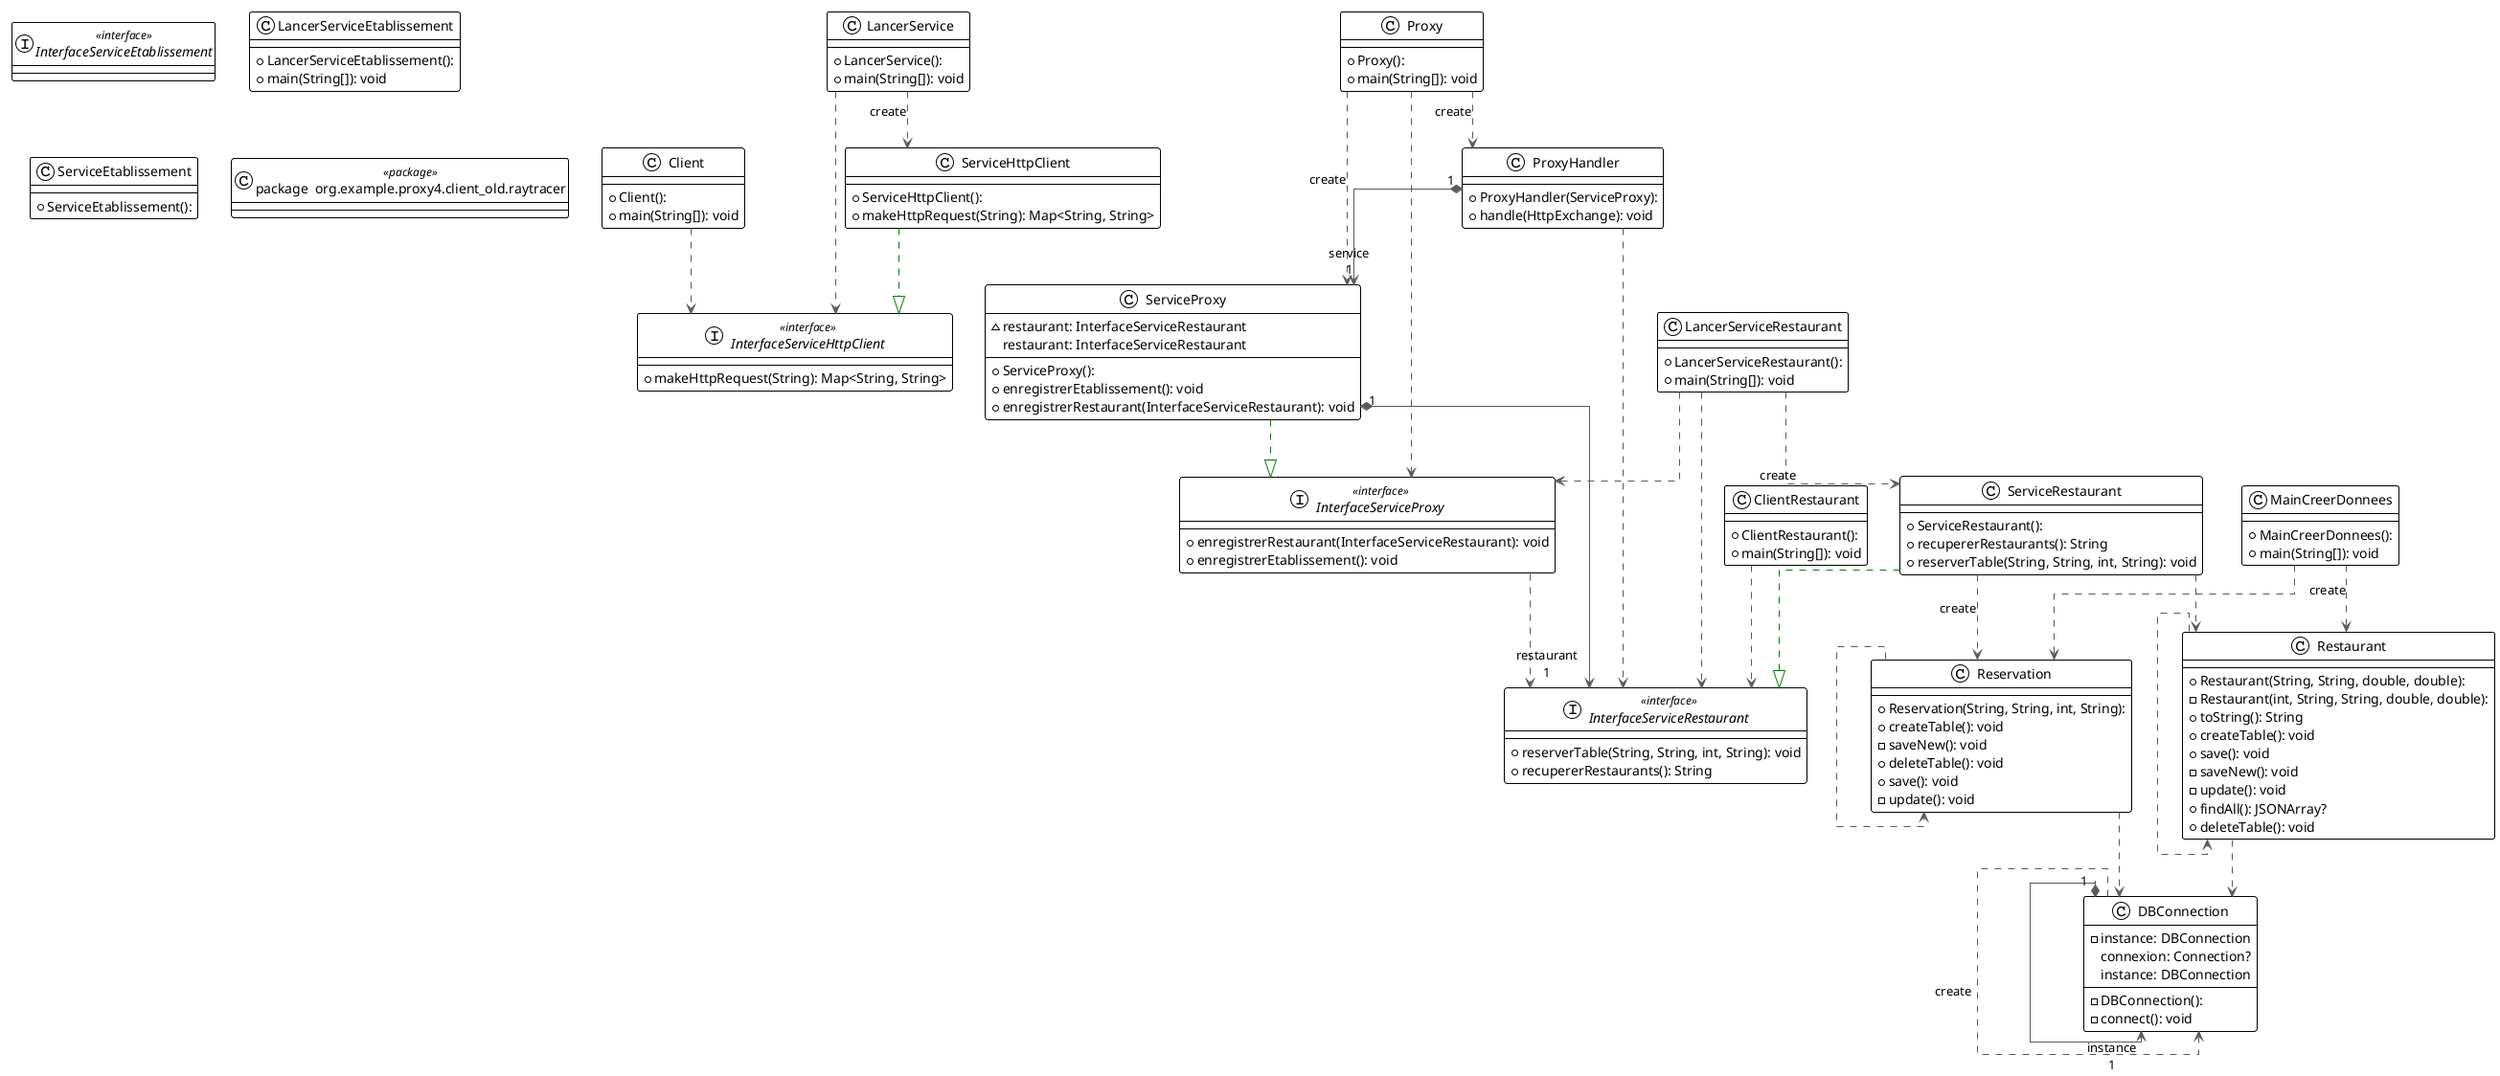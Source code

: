 @startuml

!theme plain
top to bottom direction
skinparam linetype ortho

class Client {
  + Client(): 
  + main(String[]): void
}
class ClientRestaurant {
  + ClientRestaurant(): 
  + main(String[]): void
}
class DBConnection {
  - DBConnection(): 
  - instance: DBConnection
  - connect(): void
   connexion: Connection?
   instance: DBConnection
}
interface InterfaceServiceEtablissement << interface >>
interface InterfaceServiceHttpClient << interface >> {
  + makeHttpRequest(String): Map<String, String>
}
interface InterfaceServiceProxy << interface >> {
  + enregistrerRestaurant(InterfaceServiceRestaurant): void
  + enregistrerEtablissement(): void
}
interface InterfaceServiceRestaurant << interface >> {
  + reserverTable(String, String, int, String): void
  + recupererRestaurants(): String
}
class LancerService {
  + LancerService(): 
  + main(String[]): void
}
class LancerServiceEtablissement {
  + LancerServiceEtablissement(): 
  + main(String[]): void
}
class LancerServiceRestaurant {
  + LancerServiceRestaurant(): 
  + main(String[]): void
}
class MainCreerDonnees {
  + MainCreerDonnees(): 
  + main(String[]): void
}
class Proxy {
  + Proxy(): 
  + main(String[]): void
}
class ProxyHandler {
  + ProxyHandler(ServiceProxy): 
  + handle(HttpExchange): void
}
class Reservation {
  + Reservation(String, String, int, String): 
  + createTable(): void
  - saveNew(): void
  + deleteTable(): void
  + save(): void
  - update(): void
}
class Restaurant {
  + Restaurant(String, String, double, double): 
  - Restaurant(int, String, String, double, double): 
  + toString(): String
  + createTable(): void
  + save(): void
  - saveNew(): void
  - update(): void
  + findAll(): JSONArray?
  + deleteTable(): void
}
class ServiceEtablissement {
  + ServiceEtablissement(): 
}
class ServiceHttpClient {
  + ServiceHttpClient(): 
  + makeHttpRequest(String): Map<String, String>
}
class ServiceProxy {
  + ServiceProxy(): 
  ~ restaurant: InterfaceServiceRestaurant
  + enregistrerEtablissement(): void
  + enregistrerRestaurant(InterfaceServiceRestaurant): void
   restaurant: InterfaceServiceRestaurant
}
class ServiceRestaurant {
  + ServiceRestaurant(): 
  + recupererRestaurants(): String
  + reserverTable(String, String, int, String): void
}
class node9 as "package  org.example.proxy4.client_old.raytracer" << package >>

Client                         -[#595959,dashed]->  InterfaceServiceHttpClient    
ClientRestaurant               -[#595959,dashed]->  InterfaceServiceRestaurant    
DBConnection                  "1" *-[#595959,plain]-> "instance\n1" DBConnection                  
DBConnection                   -[#595959,dashed]->  DBConnection                  : "«create»"
InterfaceServiceProxy          -[#595959,dashed]->  InterfaceServiceRestaurant    
LancerService                  -[#595959,dashed]->  InterfaceServiceHttpClient    
LancerService                  -[#595959,dashed]->  ServiceHttpClient             : "«create»"
LancerServiceRestaurant        -[#595959,dashed]->  InterfaceServiceProxy         
LancerServiceRestaurant        -[#595959,dashed]->  InterfaceServiceRestaurant    
LancerServiceRestaurant        -[#595959,dashed]->  ServiceRestaurant             : "«create»"
MainCreerDonnees               -[#595959,dashed]->  Reservation                   
MainCreerDonnees               -[#595959,dashed]->  Restaurant                    : "«create»"
Proxy                          -[#595959,dashed]->  InterfaceServiceProxy         
Proxy                          -[#595959,dashed]->  ProxyHandler                  : "«create»"
Proxy                          -[#595959,dashed]->  ServiceProxy                  : "«create»"
ProxyHandler                   -[#595959,dashed]->  InterfaceServiceRestaurant    
ProxyHandler                  "1" *-[#595959,plain]-> "service\n1" ServiceProxy                  
Reservation                    -[#595959,dashed]->  DBConnection                  
Reservation                    -[#595959,dashed]->  Reservation                   
Restaurant                     -[#595959,dashed]->  DBConnection                  
Restaurant                     -[#595959,dashed]->  Restaurant                    
ServiceHttpClient              -[#008200,dashed]-^  InterfaceServiceHttpClient    
ServiceProxy                   -[#008200,dashed]-^  InterfaceServiceProxy         
ServiceProxy                  "1" *-[#595959,plain]-> "restaurant\n1" InterfaceServiceRestaurant    
ServiceRestaurant              -[#008200,dashed]-^  InterfaceServiceRestaurant    
ServiceRestaurant              -[#595959,dashed]->  Reservation                   : "«create»"
ServiceRestaurant              -[#595959,dashed]->  Restaurant                    
@enduml
